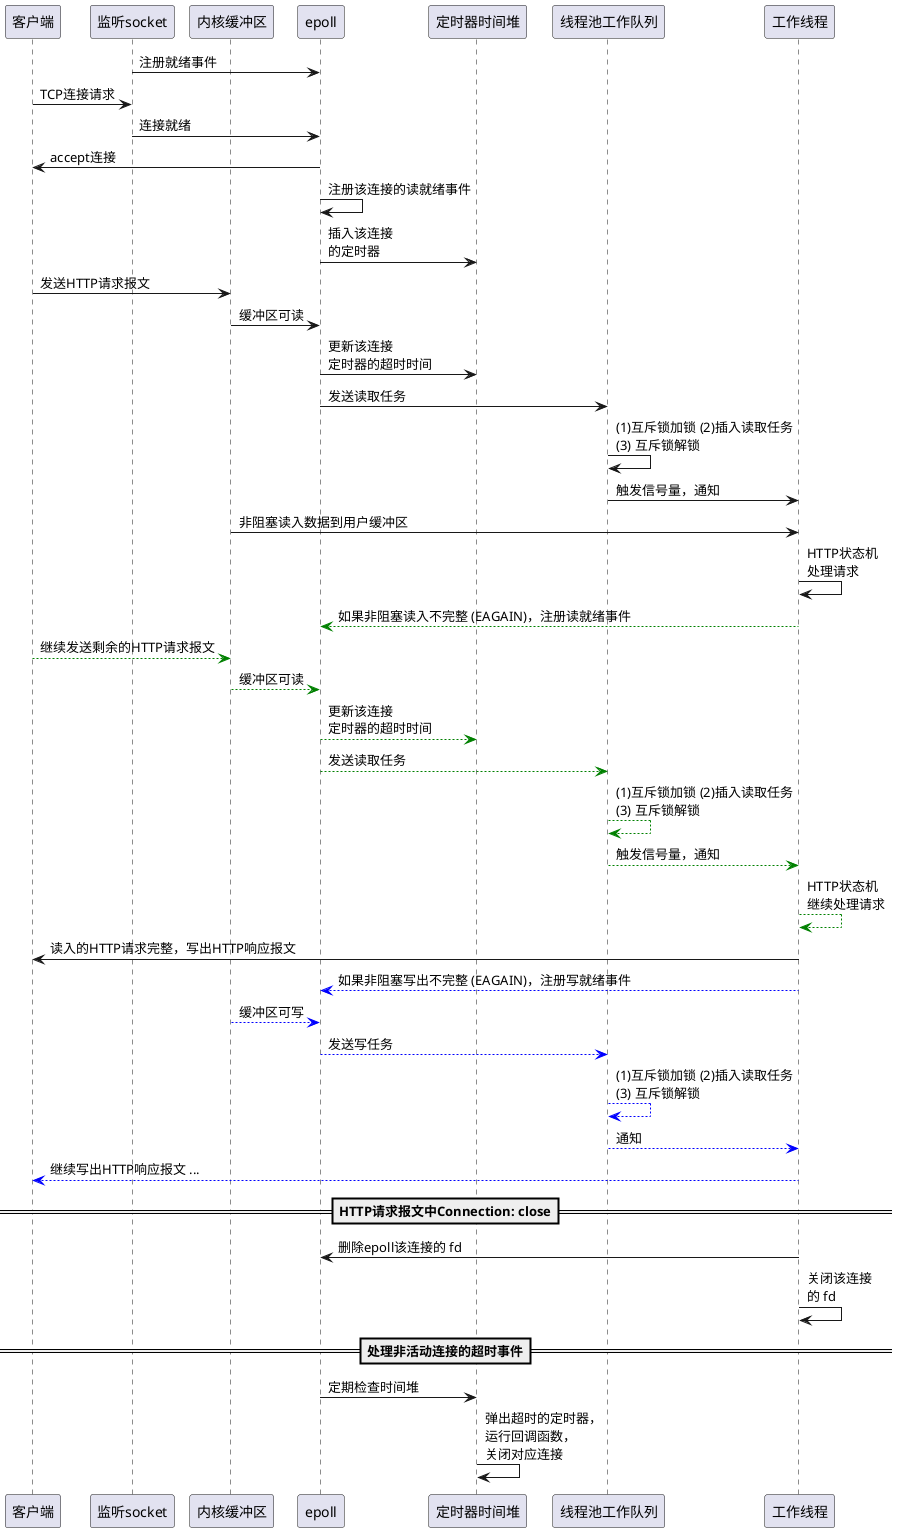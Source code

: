 @startuml

participant 客户端

participant 监听socket

participant 内核缓冲区

participant epoll

participant 定时器时间堆

participant 线程池工作队列

participant 工作线程

监听socket -> epoll : 注册就绪事件

客户端 -> 监听socket : TCP连接请求

监听socket -> epoll : 连接就绪

epoll -> 客户端 : accept连接

epoll -> epoll : 注册该连接的读就绪事件

epoll -> 定时器时间堆 : 插入该连接\n的定时器

客户端 -> 内核缓冲区 : 发送HTTP请求报文

内核缓冲区 -> epoll : 缓冲区可读

epoll -> 定时器时间堆 : 更新该连接\n定时器的超时时间

epoll -> 线程池工作队列 : 发送读取任务

线程池工作队列 -> 线程池工作队列 : (1)互斥锁加锁 (2)插入读取任务\n(3) 互斥锁解锁

线程池工作队列 -> 工作线程 : 触发信号量，通知

内核缓冲区 -> 工作线程: 非阻塞读入数据到用户缓冲区

工作线程 -> 工作线程 : HTTP状态机\n处理请求

工作线程 --[#green]> epoll : 如果非阻塞读入不完整 (EAGAIN)，注册读就绪事件

客户端 --[#green]> 内核缓冲区 : 继续发送剩余的HTTP请求报文

内核缓冲区 --[#green]> epoll : 缓冲区可读

epoll --[#green]> 定时器时间堆 : 更新该连接\n定时器的超时时间

epoll --[#green]> 线程池工作队列 : 发送读取任务

线程池工作队列 --[#green]> 线程池工作队列 : (1)互斥锁加锁 (2)插入读取任务\n(3) 互斥锁解锁

线程池工作队列 --[#green]> 工作线程 : 触发信号量，通知

工作线程 --[#green]> 工作线程 : HTTP状态机\n继续处理请求

工作线程 -> 客户端 : 读入的HTTP请求完整，写出HTTP响应报文

工作线程 --[#blue]> epoll : 如果非阻塞写出不完整 (EAGAIN)，注册写就绪事件

内核缓冲区 --[#blue]> epoll : 缓冲区可写

epoll --[#blue]> 线程池工作队列 : 发送写任务

线程池工作队列 --[#blue]> 线程池工作队列 : (1)互斥锁加锁 (2)插入读取任务\n(3) 互斥锁解锁

线程池工作队列 --[#blue]> 工作线程 : 通知

工作线程 --[#blue]> 客户端 : 继续写出HTTP响应报文 ...

==HTTP请求报文中Connection: close==

工作线程 -> epoll : 删除epoll该连接的 fd

工作线程 -> 工作线程 : 关闭该连接\n的 fd

==处理非活动连接的超时事件==

epoll -> 定时器时间堆 : 定期检查时间堆

定时器时间堆 -> 定时器时间堆 : 弹出超时的定时器，\n运行回调函数，\n关闭对应连接

@enduml